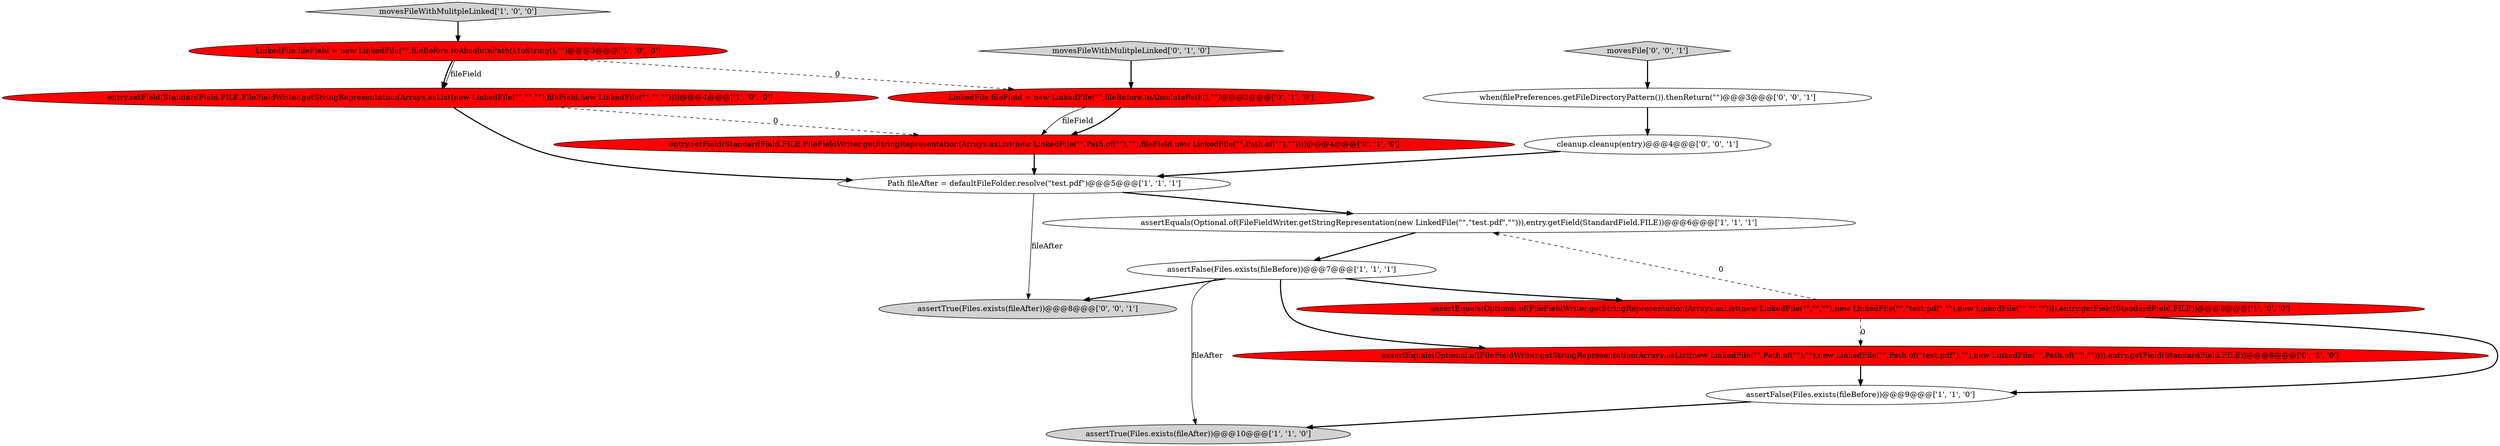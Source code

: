 digraph {
1 [style = filled, label = "Path fileAfter = defaultFileFolder.resolve(\"test.pdf\")@@@5@@@['1', '1', '1']", fillcolor = white, shape = ellipse image = "AAA0AAABBB1BBB"];
4 [style = filled, label = "entry.setField(StandardField.FILE,FileFieldWriter.getStringRepresentation(Arrays.asList(new LinkedFile(\"\",\"\",\"\"),fileField,new LinkedFile(\"\",\"\",\"\"))))@@@4@@@['1', '0', '0']", fillcolor = red, shape = ellipse image = "AAA1AAABBB1BBB"];
5 [style = filled, label = "assertFalse(Files.exists(fileBefore))@@@7@@@['1', '1', '1']", fillcolor = white, shape = ellipse image = "AAA0AAABBB1BBB"];
3 [style = filled, label = "LinkedFile fileField = new LinkedFile(\"\",fileBefore.toAbsolutePath().toString(),\"\")@@@3@@@['1', '0', '0']", fillcolor = red, shape = ellipse image = "AAA1AAABBB1BBB"];
14 [style = filled, label = "when(filePreferences.getFileDirectoryPattern()).thenReturn(\"\")@@@3@@@['0', '0', '1']", fillcolor = white, shape = ellipse image = "AAA0AAABBB3BBB"];
16 [style = filled, label = "cleanup.cleanup(entry)@@@4@@@['0', '0', '1']", fillcolor = white, shape = ellipse image = "AAA0AAABBB3BBB"];
15 [style = filled, label = "assertTrue(Files.exists(fileAfter))@@@8@@@['0', '0', '1']", fillcolor = lightgray, shape = ellipse image = "AAA0AAABBB3BBB"];
13 [style = filled, label = "movesFile['0', '0', '1']", fillcolor = lightgray, shape = diamond image = "AAA0AAABBB3BBB"];
2 [style = filled, label = "assertEquals(Optional.of(FileFieldWriter.getStringRepresentation(Arrays.asList(new LinkedFile(\"\",\"\",\"\"),new LinkedFile(\"\",\"test.pdf\",\"\"),new LinkedFile(\"\",\"\",\"\")))),entry.getField(StandardField.FILE))@@@8@@@['1', '0', '0']", fillcolor = red, shape = ellipse image = "AAA1AAABBB1BBB"];
11 [style = filled, label = "entry.setField(StandardField.FILE,FileFieldWriter.getStringRepresentation(Arrays.asList(new LinkedFile(\"\",Path.of(\"\"),\"\"),fileField,new LinkedFile(\"\",Path.of(\"\"),\"\"))))@@@4@@@['0', '1', '0']", fillcolor = red, shape = ellipse image = "AAA1AAABBB2BBB"];
10 [style = filled, label = "movesFileWithMulitpleLinked['0', '1', '0']", fillcolor = lightgray, shape = diamond image = "AAA0AAABBB2BBB"];
7 [style = filled, label = "movesFileWithMulitpleLinked['1', '0', '0']", fillcolor = lightgray, shape = diamond image = "AAA0AAABBB1BBB"];
0 [style = filled, label = "assertEquals(Optional.of(FileFieldWriter.getStringRepresentation(new LinkedFile(\"\",\"test.pdf\",\"\"))),entry.getField(StandardField.FILE))@@@6@@@['1', '1', '1']", fillcolor = white, shape = ellipse image = "AAA0AAABBB1BBB"];
8 [style = filled, label = "assertTrue(Files.exists(fileAfter))@@@10@@@['1', '1', '0']", fillcolor = lightgray, shape = ellipse image = "AAA0AAABBB1BBB"];
12 [style = filled, label = "LinkedFile fileField = new LinkedFile(\"\",fileBefore.toAbsolutePath(),\"\")@@@3@@@['0', '1', '0']", fillcolor = red, shape = ellipse image = "AAA1AAABBB2BBB"];
9 [style = filled, label = "assertEquals(Optional.of(FileFieldWriter.getStringRepresentation(Arrays.asList(new LinkedFile(\"\",Path.of(\"\"),\"\"),new LinkedFile(\"\",Path.of(\"test.pdf\"),\"\"),new LinkedFile(\"\",Path.of(\"\"),\"\")))),entry.getField(StandardField.FILE))@@@8@@@['0', '1', '0']", fillcolor = red, shape = ellipse image = "AAA1AAABBB2BBB"];
6 [style = filled, label = "assertFalse(Files.exists(fileBefore))@@@9@@@['1', '1', '0']", fillcolor = white, shape = ellipse image = "AAA0AAABBB1BBB"];
14->16 [style = bold, label=""];
5->9 [style = bold, label=""];
11->1 [style = bold, label=""];
2->6 [style = bold, label=""];
12->11 [style = bold, label=""];
5->15 [style = bold, label=""];
1->0 [style = bold, label=""];
3->4 [style = bold, label=""];
7->3 [style = bold, label=""];
9->6 [style = bold, label=""];
1->15 [style = solid, label="fileAfter"];
5->2 [style = bold, label=""];
3->12 [style = dashed, label="0"];
12->11 [style = solid, label="fileField"];
2->0 [style = dashed, label="0"];
16->1 [style = bold, label=""];
2->9 [style = dashed, label="0"];
10->12 [style = bold, label=""];
6->8 [style = bold, label=""];
3->4 [style = solid, label="fileField"];
4->1 [style = bold, label=""];
5->8 [style = solid, label="fileAfter"];
4->11 [style = dashed, label="0"];
13->14 [style = bold, label=""];
0->5 [style = bold, label=""];
}
